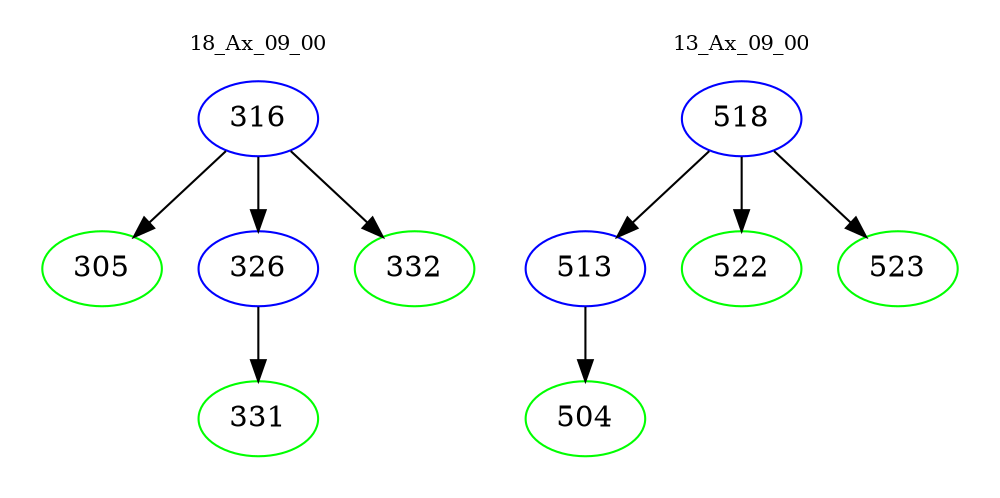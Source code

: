 digraph{
subgraph cluster_0 {
color = white
label = "18_Ax_09_00";
fontsize=10;
T0_316 [label="316", color="blue"]
T0_316 -> T0_305 [color="black"]
T0_305 [label="305", color="green"]
T0_316 -> T0_326 [color="black"]
T0_326 [label="326", color="blue"]
T0_326 -> T0_331 [color="black"]
T0_331 [label="331", color="green"]
T0_316 -> T0_332 [color="black"]
T0_332 [label="332", color="green"]
}
subgraph cluster_1 {
color = white
label = "13_Ax_09_00";
fontsize=10;
T1_518 [label="518", color="blue"]
T1_518 -> T1_513 [color="black"]
T1_513 [label="513", color="blue"]
T1_513 -> T1_504 [color="black"]
T1_504 [label="504", color="green"]
T1_518 -> T1_522 [color="black"]
T1_522 [label="522", color="green"]
T1_518 -> T1_523 [color="black"]
T1_523 [label="523", color="green"]
}
}
